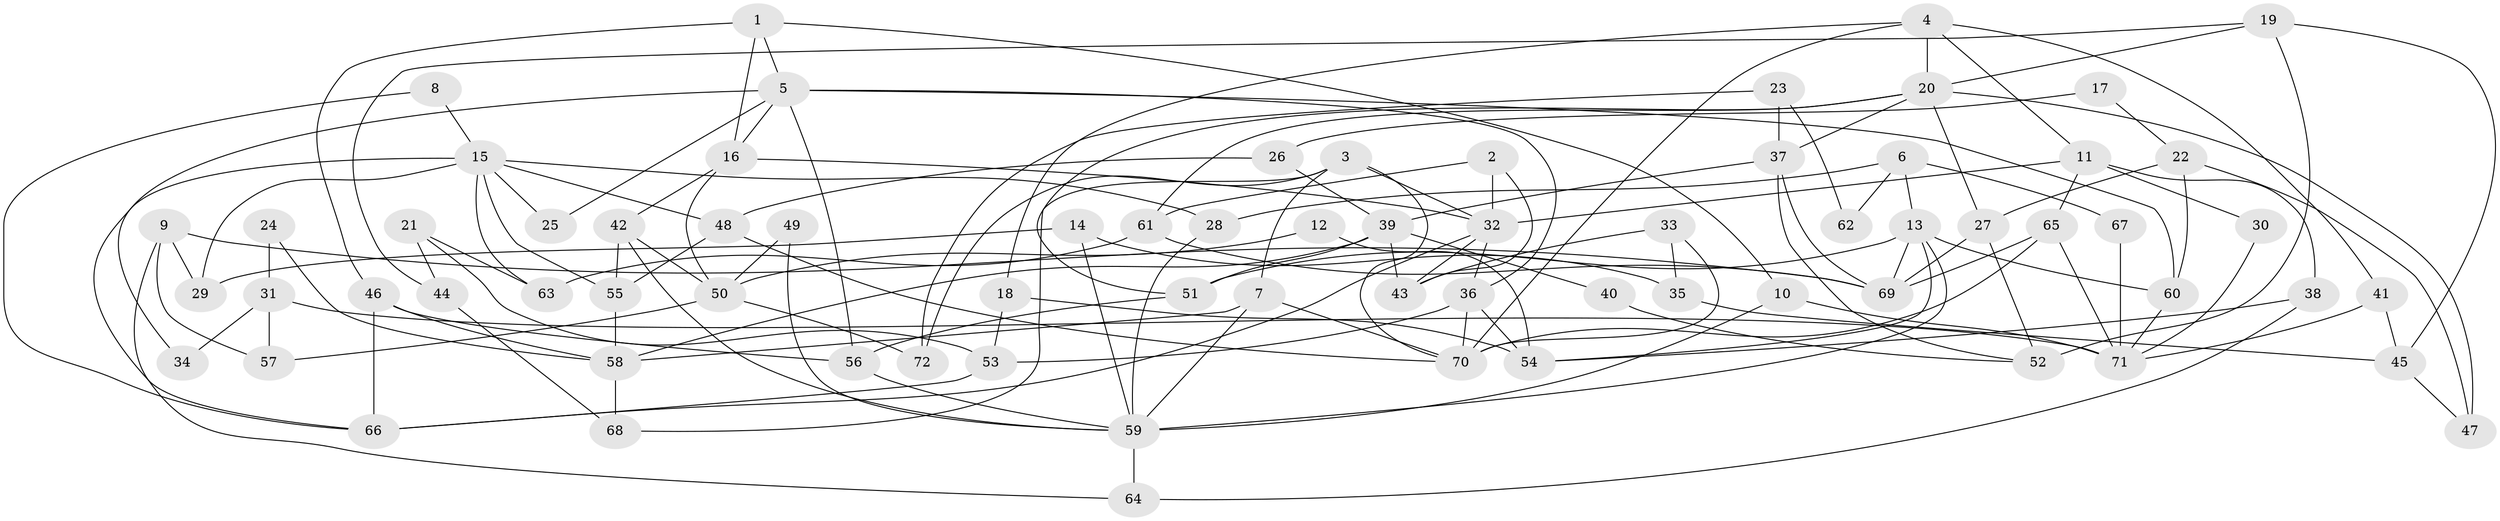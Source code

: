 // Generated by graph-tools (version 1.1) at 2025/26/03/09/25 03:26:13]
// undirected, 72 vertices, 144 edges
graph export_dot {
graph [start="1"]
  node [color=gray90,style=filled];
  1;
  2;
  3;
  4;
  5;
  6;
  7;
  8;
  9;
  10;
  11;
  12;
  13;
  14;
  15;
  16;
  17;
  18;
  19;
  20;
  21;
  22;
  23;
  24;
  25;
  26;
  27;
  28;
  29;
  30;
  31;
  32;
  33;
  34;
  35;
  36;
  37;
  38;
  39;
  40;
  41;
  42;
  43;
  44;
  45;
  46;
  47;
  48;
  49;
  50;
  51;
  52;
  53;
  54;
  55;
  56;
  57;
  58;
  59;
  60;
  61;
  62;
  63;
  64;
  65;
  66;
  67;
  68;
  69;
  70;
  71;
  72;
  1 -- 16;
  1 -- 5;
  1 -- 10;
  1 -- 46;
  2 -- 43;
  2 -- 32;
  2 -- 61;
  3 -- 70;
  3 -- 7;
  3 -- 32;
  3 -- 68;
  3 -- 72;
  4 -- 20;
  4 -- 18;
  4 -- 11;
  4 -- 41;
  4 -- 70;
  5 -- 36;
  5 -- 60;
  5 -- 16;
  5 -- 25;
  5 -- 34;
  5 -- 56;
  6 -- 13;
  6 -- 28;
  6 -- 62;
  6 -- 67;
  7 -- 70;
  7 -- 59;
  7 -- 58;
  8 -- 66;
  8 -- 15;
  9 -- 29;
  9 -- 69;
  9 -- 57;
  9 -- 64;
  10 -- 59;
  10 -- 71;
  11 -- 65;
  11 -- 30;
  11 -- 32;
  11 -- 38;
  12 -- 50;
  12 -- 54;
  13 -- 59;
  13 -- 54;
  13 -- 51;
  13 -- 60;
  13 -- 69;
  14 -- 35;
  14 -- 59;
  14 -- 29;
  15 -- 66;
  15 -- 63;
  15 -- 25;
  15 -- 28;
  15 -- 29;
  15 -- 48;
  15 -- 55;
  16 -- 32;
  16 -- 42;
  16 -- 50;
  17 -- 26;
  17 -- 22;
  18 -- 53;
  18 -- 54;
  19 -- 52;
  19 -- 20;
  19 -- 44;
  19 -- 45;
  20 -- 61;
  20 -- 47;
  20 -- 27;
  20 -- 37;
  20 -- 51;
  21 -- 53;
  21 -- 44;
  21 -- 63;
  22 -- 60;
  22 -- 27;
  22 -- 47;
  23 -- 37;
  23 -- 72;
  23 -- 62;
  24 -- 31;
  24 -- 58;
  26 -- 48;
  26 -- 39;
  27 -- 69;
  27 -- 52;
  28 -- 59;
  30 -- 71;
  31 -- 57;
  31 -- 71;
  31 -- 34;
  32 -- 36;
  32 -- 43;
  32 -- 66;
  33 -- 70;
  33 -- 43;
  33 -- 35;
  35 -- 45;
  36 -- 70;
  36 -- 53;
  36 -- 54;
  37 -- 39;
  37 -- 52;
  37 -- 69;
  38 -- 64;
  38 -- 54;
  39 -- 58;
  39 -- 51;
  39 -- 40;
  39 -- 43;
  40 -- 52;
  41 -- 71;
  41 -- 45;
  42 -- 55;
  42 -- 50;
  42 -- 59;
  44 -- 68;
  45 -- 47;
  46 -- 56;
  46 -- 58;
  46 -- 66;
  48 -- 55;
  48 -- 70;
  49 -- 59;
  49 -- 50;
  50 -- 57;
  50 -- 72;
  51 -- 56;
  53 -- 66;
  55 -- 58;
  56 -- 59;
  58 -- 68;
  59 -- 64;
  60 -- 71;
  61 -- 69;
  61 -- 63;
  65 -- 70;
  65 -- 69;
  65 -- 71;
  67 -- 71;
}
